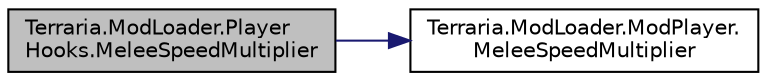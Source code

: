 digraph "Terraria.ModLoader.PlayerHooks.MeleeSpeedMultiplier"
{
  edge [fontname="Helvetica",fontsize="10",labelfontname="Helvetica",labelfontsize="10"];
  node [fontname="Helvetica",fontsize="10",shape=record];
  rankdir="LR";
  Node72 [label="Terraria.ModLoader.Player\lHooks.MeleeSpeedMultiplier",height=0.2,width=0.4,color="black", fillcolor="grey75", style="filled", fontcolor="black"];
  Node72 -> Node73 [color="midnightblue",fontsize="10",style="solid",fontname="Helvetica"];
  Node73 [label="Terraria.ModLoader.ModPlayer.\lMeleeSpeedMultiplier",height=0.2,width=0.4,color="black", fillcolor="white", style="filled",URL="$class_terraria_1_1_mod_loader_1_1_mod_player.html#ac98ff1db7484c7cf96f7ca4d4a278a8d"];
}

